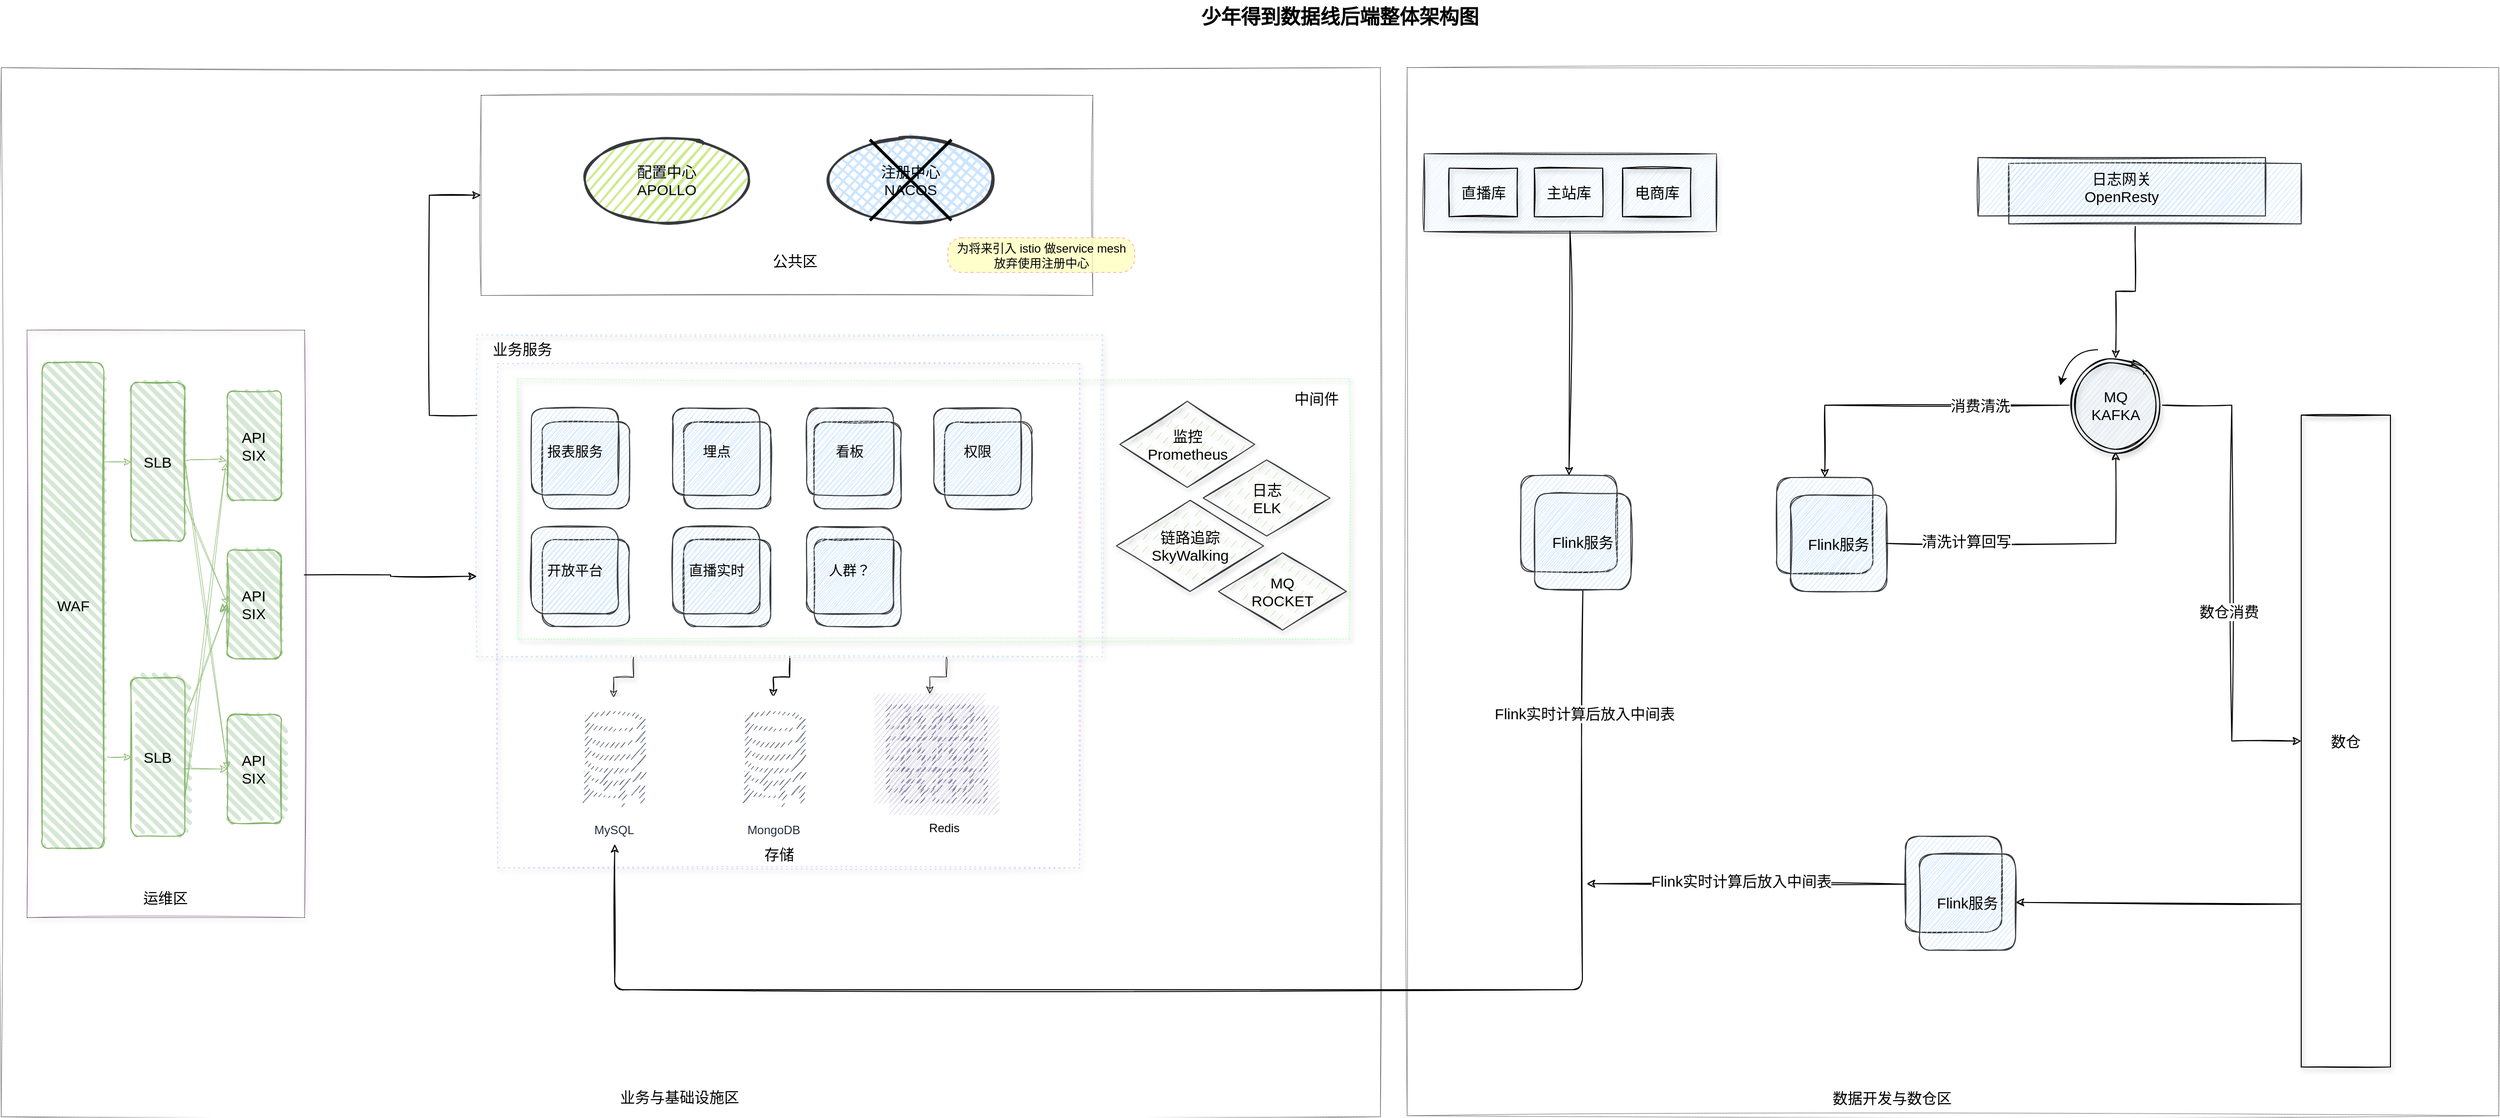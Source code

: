 <mxfile version="14.7.6" type="github">
  <diagram id="bKikSzmRIYnhMW0a-3qn" name="第 1 页">
    <mxGraphModel dx="926" dy="694" grid="0" gridSize="10" guides="1" tooltips="1" connect="1" arrows="1" fold="1" page="1" pageScale="1" pageWidth="3300" pageHeight="2339" background="#FFFFFF" math="0" shadow="0">
      <root>
        <mxCell id="0" />
        <mxCell id="1" parent="0" />
        <mxCell id="cCl6HdV207joJQTyjWyr-96" value="" style="rounded=0;whiteSpace=wrap;html=1;shadow=0;glass=0;dashed=1;dashPattern=1 2;sketch=1;fontSize=15;strokeColor=#000000;strokeWidth=0.5;fillColor=none;" vertex="1" parent="1">
          <mxGeometry x="28" y="132" width="1391" height="1059" as="geometry" />
        </mxCell>
        <mxCell id="cCl6HdV207joJQTyjWyr-97" value="" style="rounded=0;whiteSpace=wrap;html=1;shadow=0;glass=0;sketch=1;fontSize=15;strokeColor=#000000;strokeWidth=0.5;fillColor=none;dashed=1;dashPattern=1 2;" vertex="1" parent="1">
          <mxGeometry x="1446" y="132" width="1101" height="1058" as="geometry" />
        </mxCell>
        <mxCell id="cCl6HdV207joJQTyjWyr-98" value="" style="rounded=0;whiteSpace=wrap;html=1;shadow=1;sketch=1;fillColor=none;fontSize=14;dashed=1;perimeterSpacing=0;strokeWidth=1;dashPattern=1 4;strokeColor=#E5CCFF;" vertex="1" parent="1">
          <mxGeometry x="529" y="431" width="587" height="509" as="geometry" />
        </mxCell>
        <mxCell id="cCl6HdV207joJQTyjWyr-99" value="" style="rounded=0;whiteSpace=wrap;html=1;shadow=1;glass=0;dashed=1;dashPattern=1 2;sketch=1;fontSize=15;strokeWidth=1;fillColor=none;strokeColor=#CCFFCC;" vertex="1" parent="1">
          <mxGeometry x="549" y="446" width="839" height="263" as="geometry" />
        </mxCell>
        <mxCell id="cCl6HdV207joJQTyjWyr-100" value="" style="outlineConnect=0;strokeColor=#56517e;fillColor=#d0cee2;dashed=0;verticalLabelPosition=bottom;verticalAlign=top;align=center;html=1;fontSize=12;fontStyle=0;aspect=fixed;shape=mxgraph.aws4.resourceIcon;resIcon=mxgraph.aws4.instances_2;shadow=0;sketch=1;" vertex="1" parent="1">
          <mxGeometry x="909" y="764" width="111" height="111" as="geometry" />
        </mxCell>
        <mxCell id="cCl6HdV207joJQTyjWyr-101" style="edgeStyle=orthogonalEdgeStyle;rounded=0;sketch=1;orthogonalLoop=1;jettySize=auto;html=1;exitX=0.25;exitY=1;exitDx=0;exitDy=0;shadow=1;fontSize=15;strokeWidth=0.5;" edge="1" parent="1" source="cCl6HdV207joJQTyjWyr-105" target="cCl6HdV207joJQTyjWyr-140">
          <mxGeometry relative="1" as="geometry">
            <mxPoint x="686" y="773" as="sourcePoint" />
            <mxPoint x="686.5" y="960" as="targetPoint" />
          </mxGeometry>
        </mxCell>
        <mxCell id="cCl6HdV207joJQTyjWyr-102" style="edgeStyle=orthogonalEdgeStyle;rounded=0;sketch=1;orthogonalLoop=1;jettySize=auto;html=1;exitX=0.75;exitY=1;exitDx=0;exitDy=0;shadow=1;fontSize=15;strokeWidth=0.5;" edge="1" parent="1" source="cCl6HdV207joJQTyjWyr-105" target="cCl6HdV207joJQTyjWyr-100">
          <mxGeometry relative="1" as="geometry">
            <mxPoint x="960" y="773" as="sourcePoint" />
          </mxGeometry>
        </mxCell>
        <mxCell id="cCl6HdV207joJQTyjWyr-103" style="edgeStyle=orthogonalEdgeStyle;rounded=0;sketch=1;orthogonalLoop=1;jettySize=auto;html=1;exitX=0.5;exitY=1;exitDx=0;exitDy=0;shadow=0;fontSize=15;strokeWidth=1;" edge="1" parent="1" source="cCl6HdV207joJQTyjWyr-105" target="cCl6HdV207joJQTyjWyr-181">
          <mxGeometry relative="1" as="geometry" />
        </mxCell>
        <mxCell id="cCl6HdV207joJQTyjWyr-104" style="edgeStyle=orthogonalEdgeStyle;rounded=0;orthogonalLoop=1;jettySize=auto;html=1;exitX=0;exitY=0.25;exitDx=0;exitDy=0;entryX=0;entryY=0.5;entryDx=0;entryDy=0;sketch=1;" edge="1" parent="1" source="cCl6HdV207joJQTyjWyr-105" target="cCl6HdV207joJQTyjWyr-184">
          <mxGeometry relative="1" as="geometry">
            <Array as="points">
              <mxPoint x="460" y="483" />
              <mxPoint x="460" y="261" />
            </Array>
          </mxGeometry>
        </mxCell>
        <mxCell id="cCl6HdV207joJQTyjWyr-105" value="" style="rounded=0;whiteSpace=wrap;html=1;shadow=1;sketch=1;fillColor=none;fontSize=14;dashed=1;perimeterSpacing=0;strokeWidth=1;dashPattern=1 4;strokeColor=#CCE5FF;" vertex="1" parent="1">
          <mxGeometry x="508" y="402" width="631" height="325" as="geometry" />
        </mxCell>
        <mxCell id="cCl6HdV207joJQTyjWyr-106" value="" style="whiteSpace=wrap;html=1;aspect=fixed;rounded=1;shadow=0;glass=0;labelBackgroundColor=none;fillColor=#cce5ff;sketch=1;fontSize=14;strokeWidth=1;strokeColor=#36393d;" vertex="1" parent="1">
          <mxGeometry x="848.163" y="608.508" width="87.742" height="87.742" as="geometry" />
        </mxCell>
        <mxCell id="cCl6HdV207joJQTyjWyr-107" value="人群？" style="whiteSpace=wrap;html=1;aspect=fixed;rounded=1;shadow=0;glass=0;labelBackgroundColor=none;fillColor=#cce5ff;sketch=1;fontSize=14;strokeWidth=1;strokeColor=#36393d;" vertex="1" parent="1">
          <mxGeometry x="840.486" y="595.741" width="87.742" height="87.742" as="geometry" />
        </mxCell>
        <mxCell id="cCl6HdV207joJQTyjWyr-108" value="" style="whiteSpace=wrap;html=1;aspect=fixed;rounded=1;shadow=0;glass=0;labelBackgroundColor=none;fillColor=#cce5ff;sketch=1;fontSize=14;strokeWidth=1;strokeColor=#36393d;" vertex="1" parent="1">
          <mxGeometry x="716.55" y="608.508" width="87.742" height="87.742" as="geometry" />
        </mxCell>
        <mxCell id="cCl6HdV207joJQTyjWyr-109" value="" style="whiteSpace=wrap;html=1;aspect=fixed;rounded=1;shadow=0;glass=0;labelBackgroundColor=none;fillColor=#cce5ff;sketch=1;fontSize=14;strokeWidth=1;strokeColor=#36393d;" vertex="1" parent="1">
          <mxGeometry x="573.97" y="489.823" width="87.742" height="87.742" as="geometry" />
        </mxCell>
        <mxCell id="cCl6HdV207joJQTyjWyr-110" value="" style="whiteSpace=wrap;html=1;aspect=fixed;rounded=1;shadow=0;glass=0;labelBackgroundColor=none;fillColor=#cce5ff;sketch=1;fontSize=14;strokeWidth=1;strokeColor=#36393d;" vertex="1" parent="1">
          <mxGeometry x="848.163" y="489.823" width="87.742" height="87.742" as="geometry" />
        </mxCell>
        <mxCell id="cCl6HdV207joJQTyjWyr-111" value="" style="whiteSpace=wrap;html=1;aspect=fixed;rounded=1;shadow=0;glass=0;labelBackgroundColor=none;fillColor=#cce5ff;sketch=1;fontSize=14;strokeWidth=1;strokeColor=#36393d;" vertex="1" parent="1">
          <mxGeometry x="716.55" y="489.823" width="87.742" height="87.742" as="geometry" />
        </mxCell>
        <mxCell id="cCl6HdV207joJQTyjWyr-112" value="" style="whiteSpace=wrap;html=1;aspect=fixed;rounded=1;shadow=0;glass=0;labelBackgroundColor=none;fillColor=#cce5ff;sketch=1;fontSize=14;strokeWidth=1;strokeColor=#36393d;" vertex="1" parent="1">
          <mxGeometry x="979.776" y="489.823" width="87.742" height="87.742" as="geometry" />
        </mxCell>
        <mxCell id="cCl6HdV207joJQTyjWyr-113" value="报表服务" style="whiteSpace=wrap;html=1;aspect=fixed;rounded=1;shadow=0;glass=0;labelBackgroundColor=none;fillColor=#cce5ff;sketch=1;fontSize=14;strokeWidth=1;strokeColor=#36393d;" vertex="1" parent="1">
          <mxGeometry x="563.002" y="475.998" width="87.742" height="87.742" as="geometry" />
        </mxCell>
        <mxCell id="cCl6HdV207joJQTyjWyr-114" value="看板" style="whiteSpace=wrap;html=1;aspect=fixed;rounded=1;shadow=0;glass=0;labelBackgroundColor=none;fillColor=#cce5ff;sketch=1;fontSize=14;strokeWidth=1;strokeColor=#36393d;" vertex="1" parent="1">
          <mxGeometry x="840.486" y="475.998" width="87.742" height="87.742" as="geometry" />
        </mxCell>
        <mxCell id="cCl6HdV207joJQTyjWyr-115" value="埋点" style="whiteSpace=wrap;html=1;aspect=fixed;rounded=1;shadow=0;glass=0;labelBackgroundColor=none;fillColor=#cce5ff;sketch=1;fontSize=14;strokeWidth=1;strokeColor=#36393d;" vertex="1" parent="1">
          <mxGeometry x="705.583" y="475.998" width="87.742" height="87.742" as="geometry" />
        </mxCell>
        <mxCell id="cCl6HdV207joJQTyjWyr-116" value="权限" style="whiteSpace=wrap;html=1;aspect=fixed;rounded=1;shadow=0;glass=0;labelBackgroundColor=none;fillColor=#cce5ff;sketch=1;fontSize=14;strokeWidth=1;strokeColor=#36393d;" vertex="1" parent="1">
          <mxGeometry x="968.808" y="475.998" width="87.742" height="87.742" as="geometry" />
        </mxCell>
        <mxCell id="cCl6HdV207joJQTyjWyr-117" value="" style="whiteSpace=wrap;html=1;aspect=fixed;rounded=1;shadow=0;glass=0;labelBackgroundColor=none;fillColor=#cce5ff;sketch=1;fontSize=14;strokeWidth=1;strokeColor=#36393d;" vertex="1" parent="1">
          <mxGeometry x="573.97" y="608.508" width="87.742" height="87.742" as="geometry" />
        </mxCell>
        <mxCell id="cCl6HdV207joJQTyjWyr-118" value="开放平台" style="whiteSpace=wrap;html=1;aspect=fixed;rounded=1;shadow=0;glass=0;labelBackgroundColor=none;fillColor=#cce5ff;sketch=1;fontSize=14;strokeWidth=1;strokeColor=#36393d;" vertex="1" parent="1">
          <mxGeometry x="563.002" y="595.741" width="87.742" height="87.742" as="geometry" />
        </mxCell>
        <mxCell id="cCl6HdV207joJQTyjWyr-119" value="直播实时" style="whiteSpace=wrap;html=1;aspect=fixed;rounded=1;shadow=0;glass=0;labelBackgroundColor=none;fillColor=#cce5ff;sketch=1;fontSize=14;strokeWidth=1;strokeColor=#36393d;" vertex="1" parent="1">
          <mxGeometry x="705.583" y="595.741" width="87.742" height="87.742" as="geometry" />
        </mxCell>
        <mxCell id="cCl6HdV207joJQTyjWyr-120" style="edgeStyle=orthogonalEdgeStyle;rounded=0;sketch=1;orthogonalLoop=1;jettySize=auto;html=1;exitX=1;exitY=0.417;exitDx=0;exitDy=0;entryX=0;entryY=0.75;entryDx=0;entryDy=0;shadow=0;fontSize=15;strokeWidth=1;exitPerimeter=0;" edge="1" parent="1" source="cCl6HdV207joJQTyjWyr-121" target="cCl6HdV207joJQTyjWyr-105">
          <mxGeometry relative="1" as="geometry" />
        </mxCell>
        <mxCell id="cCl6HdV207joJQTyjWyr-121" value="" style="rounded=0;whiteSpace=wrap;html=1;sketch=1;fillColor=none;shadow=1;strokeWidth=0.5;strokeColor=#330033;dashed=1;dashPattern=1 2;" vertex="1" parent="1">
          <mxGeometry x="54" y="397" width="280" height="593" as="geometry" />
        </mxCell>
        <mxCell id="cCl6HdV207joJQTyjWyr-122" value="&lt;font style=&quot;font-size: 15px;&quot;&gt;WAF&lt;/font&gt;" style="rounded=1;whiteSpace=wrap;html=1;strokeWidth=1;fillWeight=4;hachureGap=8;hachureAngle=45;sketch=1;fillStyle=hachure;fontStyle=0;fontSize=15;fillColor=#d5e8d4;strokeColor=#82b366;" vertex="1" parent="1">
          <mxGeometry x="69.556" y="430" width="62.222" height="490" as="geometry" />
        </mxCell>
        <mxCell id="cCl6HdV207joJQTyjWyr-123" value="&lt;span style=&quot;font-size: 15px;&quot;&gt;SLB&lt;/span&gt;" style="rounded=1;whiteSpace=wrap;html=1;strokeWidth=1;fillWeight=4;hachureGap=8;hachureAngle=45;sketch=1;fillStyle=hachure;fontStyle=0;fontSize=15;fillColor=#d5e8d4;strokeColor=#82b366;" vertex="1" parent="1">
          <mxGeometry x="159" y="450" width="54.444" height="160" as="geometry" />
        </mxCell>
        <mxCell id="cCl6HdV207joJQTyjWyr-124" style="edgeStyle=none;rounded=0;sketch=1;orthogonalLoop=1;jettySize=auto;html=1;entryX=0;entryY=0.5;entryDx=0;entryDy=0;shadow=0;fontStyle=0;fontSize=15;fillColor=#d5e8d4;strokeColor=#82b366;strokeWidth=0.5;" edge="1" parent="1" target="cCl6HdV207joJQTyjWyr-123">
          <mxGeometry x="54" y="397" as="geometry">
            <mxPoint x="132" y="530" as="sourcePoint" />
            <Array as="points">
              <mxPoint x="131.778" y="530" />
            </Array>
          </mxGeometry>
        </mxCell>
        <mxCell id="cCl6HdV207joJQTyjWyr-125" style="rounded=0;sketch=1;orthogonalLoop=1;jettySize=auto;html=1;entryX=0;entryY=0.5;entryDx=0;entryDy=0;shadow=0;fontStyle=0;fontSize=15;fillColor=#d5e8d4;strokeColor=#82b366;strokeWidth=0.5;" edge="1" parent="1" target="cCl6HdV207joJQTyjWyr-135">
          <mxGeometry x="54" y="397" as="geometry">
            <mxPoint x="209.556" y="840" as="sourcePoint" />
          </mxGeometry>
        </mxCell>
        <mxCell id="cCl6HdV207joJQTyjWyr-126" value="&lt;span style=&quot;font-size: 15px;&quot;&gt;SLB&lt;/span&gt;" style="rounded=1;whiteSpace=wrap;html=1;strokeWidth=1;fillWeight=4;hachureGap=8;hachureAngle=45;sketch=1;fillStyle=hachure;fontStyle=0;fontSize=15;fillColor=#d5e8d4;strokeColor=#82b366;" vertex="1" parent="1">
          <mxGeometry x="159" y="748" width="54.444" height="160" as="geometry" />
        </mxCell>
        <mxCell id="cCl6HdV207joJQTyjWyr-127" style="edgeStyle=orthogonalEdgeStyle;rounded=0;sketch=1;orthogonalLoop=1;jettySize=auto;html=1;exitX=1.05;exitY=0.812;exitDx=0;exitDy=0;exitPerimeter=0;shadow=0;fontStyle=0;fontSize=15;fillColor=#d5e8d4;strokeColor=#82b366;strokeWidth=0.5;" edge="1" parent="1" source="cCl6HdV207joJQTyjWyr-122" target="cCl6HdV207joJQTyjWyr-126">
          <mxGeometry x="54" y="397" as="geometry" />
        </mxCell>
        <mxCell id="cCl6HdV207joJQTyjWyr-128" value="&lt;span style=&quot;font-size: 15px;&quot;&gt;API&lt;br style=&quot;font-size: 15px;&quot;&gt;SIX&lt;/span&gt;" style="rounded=1;whiteSpace=wrap;html=1;strokeWidth=1;fillWeight=4;hachureGap=8;hachureAngle=45;sketch=1;fillStyle=hachure;fontStyle=0;fontSize=15;fillColor=#d5e8d4;strokeColor=#82b366;" vertex="1" parent="1">
          <mxGeometry x="256.222" y="459" width="54.444" height="110" as="geometry" />
        </mxCell>
        <mxCell id="cCl6HdV207joJQTyjWyr-129" style="rounded=0;sketch=1;orthogonalLoop=1;jettySize=auto;html=1;entryX=-0.02;entryY=0.636;entryDx=0;entryDy=0;entryPerimeter=0;shadow=0;fontStyle=0;fontSize=15;fillColor=#d5e8d4;strokeColor=#82b366;strokeWidth=0.5;" edge="1" parent="1" source="cCl6HdV207joJQTyjWyr-123" target="cCl6HdV207joJQTyjWyr-128">
          <mxGeometry x="54" y="397" as="geometry">
            <mxPoint x="264" y="570" as="sourcePoint" />
            <Array as="points">
              <mxPoint x="248.444" y="527" />
            </Array>
          </mxGeometry>
        </mxCell>
        <mxCell id="cCl6HdV207joJQTyjWyr-130" style="rounded=0;sketch=1;orthogonalLoop=1;jettySize=auto;html=1;exitX=1;exitY=0.75;exitDx=0;exitDy=0;entryX=-0.029;entryY=0.66;entryDx=0;entryDy=0;entryPerimeter=0;shadow=0;fontStyle=0;fontSize=15;fillColor=#d5e8d4;strokeColor=#82b366;strokeWidth=0.5;" edge="1" parent="1" source="cCl6HdV207joJQTyjWyr-126" target="cCl6HdV207joJQTyjWyr-128">
          <mxGeometry x="54" y="397" as="geometry" />
        </mxCell>
        <mxCell id="cCl6HdV207joJQTyjWyr-131" style="rounded=0;sketch=1;orthogonalLoop=1;jettySize=auto;html=1;exitX=0;exitY=0.5;exitDx=0;exitDy=0;shadow=1;fontStyle=0;fontSize=15;strokeWidth=1;fillColor=#d5e8d4;strokeColor=#82b366;" edge="1" parent="1" source="cCl6HdV207joJQTyjWyr-132">
          <mxGeometry x="54" y="397" as="geometry">
            <mxPoint x="248.444" y="682" as="targetPoint" />
          </mxGeometry>
        </mxCell>
        <mxCell id="cCl6HdV207joJQTyjWyr-132" value="&lt;span style=&quot;font-size: 15px;&quot;&gt;API&lt;br style=&quot;font-size: 15px;&quot;&gt;SIX&lt;/span&gt;" style="rounded=1;whiteSpace=wrap;html=1;strokeWidth=1;fillWeight=4;hachureGap=8;hachureAngle=45;sketch=1;fillStyle=hachure;fontStyle=0;fontSize=15;fillColor=#d5e8d4;strokeColor=#82b366;" vertex="1" parent="1">
          <mxGeometry x="256.222" y="619" width="54.444" height="110" as="geometry" />
        </mxCell>
        <mxCell id="cCl6HdV207joJQTyjWyr-133" style="rounded=0;sketch=1;orthogonalLoop=1;jettySize=auto;html=1;exitX=1;exitY=0.75;exitDx=0;exitDy=0;entryX=0;entryY=0.5;entryDx=0;entryDy=0;shadow=0;fontStyle=0;fontSize=15;fillColor=#d5e8d4;strokeColor=#82b366;strokeWidth=0.5;" edge="1" parent="1" source="cCl6HdV207joJQTyjWyr-123" target="cCl6HdV207joJQTyjWyr-132">
          <mxGeometry x="54" y="397" as="geometry" />
        </mxCell>
        <mxCell id="cCl6HdV207joJQTyjWyr-134" style="rounded=0;sketch=1;orthogonalLoop=1;jettySize=auto;html=1;exitX=1;exitY=0.25;exitDx=0;exitDy=0;entryX=0;entryY=0.5;entryDx=0;entryDy=0;shadow=0;fontStyle=0;fontSize=15;fillColor=#d5e8d4;strokeColor=#82b366;strokeWidth=0.5;" edge="1" parent="1" source="cCl6HdV207joJQTyjWyr-126" target="cCl6HdV207joJQTyjWyr-132">
          <mxGeometry x="54" y="397" as="geometry" />
        </mxCell>
        <mxCell id="cCl6HdV207joJQTyjWyr-135" value="&lt;span style=&quot;font-size: 15px;&quot;&gt;API&lt;br style=&quot;font-size: 15px;&quot;&gt;SIX&lt;/span&gt;" style="rounded=1;whiteSpace=wrap;html=1;strokeWidth=1;fillWeight=4;hachureGap=8;hachureAngle=45;sketch=1;fillStyle=hachure;fontStyle=0;fontSize=15;fillColor=#d5e8d4;strokeColor=#82b366;" vertex="1" parent="1">
          <mxGeometry x="256.222" y="785" width="54.444" height="110" as="geometry" />
        </mxCell>
        <mxCell id="cCl6HdV207joJQTyjWyr-136" style="rounded=0;sketch=1;orthogonalLoop=1;jettySize=auto;html=1;exitX=1;exitY=0.5;exitDx=0;exitDy=0;entryX=0;entryY=0.5;entryDx=0;entryDy=0;shadow=0;fontStyle=0;fontSize=15;fillColor=#d5e8d4;strokeColor=#82b366;strokeWidth=0.5;" edge="1" parent="1" source="cCl6HdV207joJQTyjWyr-123" target="cCl6HdV207joJQTyjWyr-135">
          <mxGeometry x="54" y="397" as="geometry" />
        </mxCell>
        <mxCell id="cCl6HdV207joJQTyjWyr-137" value="运维区" style="text;html=1;strokeColor=none;fillColor=none;align=center;verticalAlign=middle;whiteSpace=wrap;rounded=0;shadow=1;sketch=1;fontStyle=0;fontSize=15;" vertex="1" parent="1">
          <mxGeometry x="166.778" y="960" width="54.444" height="20" as="geometry" />
        </mxCell>
        <mxCell id="cCl6HdV207joJQTyjWyr-138" value="业务服务" style="text;html=1;fillColor=none;align=center;verticalAlign=middle;whiteSpace=wrap;rounded=0;shadow=0;sketch=0;fontSize=15;strokeWidth=1;" vertex="1" parent="1">
          <mxGeometry x="512" y="406" width="84" height="20" as="geometry" />
        </mxCell>
        <mxCell id="cCl6HdV207joJQTyjWyr-139" value="Redis" style="outlineConnect=0;strokeColor=#56517e;fillColor=#d0cee2;dashed=0;verticalLabelPosition=bottom;verticalAlign=top;align=center;html=1;fontSize=12;fontStyle=0;aspect=fixed;shape=mxgraph.aws4.resourceIcon;resIcon=mxgraph.aws4.instances_2;shadow=0;sketch=1;" vertex="1" parent="1">
          <mxGeometry x="924" y="776" width="110" height="110" as="geometry" />
        </mxCell>
        <mxCell id="cCl6HdV207joJQTyjWyr-140" value="MySQL" style="outlineConnect=0;fontColor=#232F3E;gradientColor=none;strokeColor=#232F3E;fillColor=#ffffff;dashed=0;verticalLabelPosition=bottom;verticalAlign=top;align=center;html=1;fontSize=12;fontStyle=0;aspect=fixed;shape=mxgraph.aws4.resourceIcon;resIcon=mxgraph.aws4.database_migration_workflow_job;shadow=0;glass=0;dashPattern=1 2;sketch=1;" vertex="1" parent="1">
          <mxGeometry x="585.58" y="768" width="120" height="120" as="geometry" />
        </mxCell>
        <mxCell id="cCl6HdV207joJQTyjWyr-141" value="存储" style="text;html=1;strokeColor=none;fillColor=none;align=center;verticalAlign=middle;whiteSpace=wrap;rounded=0;shadow=1;glass=0;dashed=1;dashPattern=1 2;sketch=1;fontSize=15;" vertex="1" parent="1">
          <mxGeometry x="792.82" y="916" width="40" height="20" as="geometry" />
        </mxCell>
        <mxCell id="cCl6HdV207joJQTyjWyr-142" value="中间件" style="text;html=1;strokeColor=none;fillColor=none;align=center;verticalAlign=middle;whiteSpace=wrap;rounded=0;shadow=1;glass=0;dashed=1;dashPattern=1 2;sketch=1;fontSize=15;" vertex="1" parent="1">
          <mxGeometry x="1328" y="456" width="54" height="20" as="geometry" />
        </mxCell>
        <mxCell id="cCl6HdV207joJQTyjWyr-143" value="监控&lt;br&gt;Prometheus" style="rhombus;whiteSpace=wrap;html=1;strokeWidth=1;fillWeight=-1;hachureGap=8;fillStyle=dashed;sketch=1;shadow=1;glass=0;fontSize=15;strokeColor=#36393d;fillColor=#B9E0A5;" vertex="1" parent="1">
          <mxGeometry x="1156.5" y="469" width="136" height="87" as="geometry" />
        </mxCell>
        <mxCell id="cCl6HdV207joJQTyjWyr-144" value="日志&lt;br&gt;ELK" style="rhombus;whiteSpace=wrap;html=1;strokeWidth=1;fillWeight=-1;hachureGap=8;fillStyle=dashed;sketch=1;shadow=1;glass=0;fontSize=15;strokeColor=#36393d;fillColor=#B9E0A5;" vertex="1" parent="1">
          <mxGeometry x="1240.5" y="528.26" width="128" height="76.74" as="geometry" />
        </mxCell>
        <mxCell id="cCl6HdV207joJQTyjWyr-145" value="链路追踪&lt;br&gt;SkyWalking" style="rhombus;whiteSpace=wrap;html=1;strokeWidth=1;fillWeight=-1;hachureGap=8;fillStyle=dashed;sketch=1;shadow=1;glass=0;fontSize=15;strokeColor=#36393d;fillColor=#B9E0A5;" vertex="1" parent="1">
          <mxGeometry x="1153" y="569" width="148.5" height="92" as="geometry" />
        </mxCell>
        <mxCell id="cCl6HdV207joJQTyjWyr-146" value="业务与基础设施区" style="text;html=1;strokeColor=none;fillColor=none;align=center;verticalAlign=middle;whiteSpace=wrap;rounded=0;shadow=0;glass=0;dashed=1;dashPattern=1 2;sketch=1;fontSize=15;" vertex="1" parent="1">
          <mxGeometry x="644" y="1162" width="137.45" height="17" as="geometry" />
        </mxCell>
        <mxCell id="cCl6HdV207joJQTyjWyr-147" style="edgeStyle=orthogonalEdgeStyle;rounded=0;sketch=1;orthogonalLoop=1;jettySize=auto;html=1;shadow=0;fontSize=15;strokeWidth=1;entryX=0.5;entryY=0;entryDx=0;entryDy=0;exitX=0.433;exitY=1.041;exitDx=0;exitDy=0;exitPerimeter=0;" edge="1" parent="1" source="cCl6HdV207joJQTyjWyr-164" target="cCl6HdV207joJQTyjWyr-152">
          <mxGeometry relative="1" as="geometry">
            <mxPoint x="2097.857" y="378.286" as="targetPoint" />
            <mxPoint x="2063" y="340" as="sourcePoint" />
          </mxGeometry>
        </mxCell>
        <mxCell id="cCl6HdV207joJQTyjWyr-148" style="edgeStyle=orthogonalEdgeStyle;rounded=0;sketch=1;orthogonalLoop=1;jettySize=auto;html=1;exitX=0;exitY=0.5;exitDx=0;exitDy=0;shadow=0;fontSize=15;strokeWidth=1;entryX=0.5;entryY=0;entryDx=0;entryDy=0;" edge="1" parent="1" source="cCl6HdV207joJQTyjWyr-152" target="cCl6HdV207joJQTyjWyr-154">
          <mxGeometry relative="1" as="geometry">
            <mxPoint x="2004" y="617" as="targetPoint" />
          </mxGeometry>
        </mxCell>
        <mxCell id="cCl6HdV207joJQTyjWyr-149" value="消费清洗" style="edgeLabel;html=1;align=center;verticalAlign=middle;resizable=0;points=[];fontSize=15;" vertex="1" connectable="0" parent="cCl6HdV207joJQTyjWyr-148">
          <mxGeometry x="-0.238" y="1" relative="1" as="geometry">
            <mxPoint x="31" y="-1" as="offset" />
          </mxGeometry>
        </mxCell>
        <mxCell id="cCl6HdV207joJQTyjWyr-150" style="edgeStyle=orthogonalEdgeStyle;rounded=0;sketch=1;orthogonalLoop=1;jettySize=auto;html=1;exitX=1;exitY=0.5;exitDx=0;exitDy=0;entryX=0;entryY=0.5;entryDx=0;entryDy=0;shadow=0;fontSize=15;strokeWidth=1;" edge="1" parent="1" source="cCl6HdV207joJQTyjWyr-152" target="cCl6HdV207joJQTyjWyr-159">
          <mxGeometry relative="1" as="geometry" />
        </mxCell>
        <mxCell id="cCl6HdV207joJQTyjWyr-151" value="数仓消费" style="edgeLabel;html=1;align=center;verticalAlign=middle;resizable=0;points=[];fontSize=15;" vertex="1" connectable="0" parent="cCl6HdV207joJQTyjWyr-150">
          <mxGeometry x="0.35" y="-2" relative="1" as="geometry">
            <mxPoint x="-1" y="-46" as="offset" />
          </mxGeometry>
        </mxCell>
        <mxCell id="cCl6HdV207joJQTyjWyr-152" value="MQ&lt;br&gt;KAFKA" style="ellipse;shape=doubleEllipse;whiteSpace=wrap;html=1;aspect=fixed;shadow=1;glass=0;sketch=1;fontSize=15;strokeWidth=1;fillColor=#cce5ff;" vertex="1" parent="1">
          <mxGeometry x="2114" y="426" width="94" height="94" as="geometry" />
        </mxCell>
        <mxCell id="cCl6HdV207joJQTyjWyr-153" value="" style="group" vertex="1" connectable="0" parent="1">
          <mxGeometry x="1819" y="546" width="111" height="115" as="geometry" />
        </mxCell>
        <mxCell id="cCl6HdV207joJQTyjWyr-154" value="" style="whiteSpace=wrap;html=1;aspect=fixed;rounded=1;shadow=0;glass=0;labelBackgroundColor=none;strokeColor=#36393d;fillColor=#cce5ff;sketch=1;" vertex="1" parent="cCl6HdV207joJQTyjWyr-153">
          <mxGeometry width="97" height="97" as="geometry" />
        </mxCell>
        <mxCell id="cCl6HdV207joJQTyjWyr-155" value="&lt;font style=&quot;font-size: 15px&quot;&gt;Flink服务&lt;/font&gt;" style="whiteSpace=wrap;html=1;aspect=fixed;rounded=1;shadow=0;glass=0;labelBackgroundColor=none;strokeColor=#36393d;fillColor=#cce5ff;sketch=1;" vertex="1" parent="cCl6HdV207joJQTyjWyr-153">
          <mxGeometry x="14" y="18" width="97" height="97" as="geometry" />
        </mxCell>
        <mxCell id="cCl6HdV207joJQTyjWyr-156" style="edgeStyle=orthogonalEdgeStyle;rounded=0;sketch=1;orthogonalLoop=1;jettySize=auto;html=1;exitX=1;exitY=0.5;exitDx=0;exitDy=0;shadow=0;fontSize=15;strokeWidth=1;entryX=0.5;entryY=1;entryDx=0;entryDy=0;" edge="1" parent="1" source="cCl6HdV207joJQTyjWyr-155" target="cCl6HdV207joJQTyjWyr-152">
          <mxGeometry relative="1" as="geometry">
            <mxPoint x="2184" y="477" as="targetPoint" />
          </mxGeometry>
        </mxCell>
        <mxCell id="cCl6HdV207joJQTyjWyr-157" value="清洗计算回写" style="edgeLabel;html=1;align=center;verticalAlign=middle;resizable=0;points=[];fontSize=15;" vertex="1" connectable="0" parent="cCl6HdV207joJQTyjWyr-156">
          <mxGeometry x="-0.44" y="4" relative="1" as="geometry">
            <mxPoint x="-11" y="1" as="offset" />
          </mxGeometry>
        </mxCell>
        <mxCell id="cCl6HdV207joJQTyjWyr-158" style="edgeStyle=none;rounded=0;sketch=1;orthogonalLoop=1;jettySize=auto;html=1;exitX=0;exitY=0.75;exitDx=0;exitDy=0;shadow=0;fontSize=15;strokeWidth=1;" edge="1" parent="1" source="cCl6HdV207joJQTyjWyr-159" target="cCl6HdV207joJQTyjWyr-178">
          <mxGeometry relative="1" as="geometry">
            <mxPoint x="1930.206" y="942.845" as="targetPoint" />
          </mxGeometry>
        </mxCell>
        <mxCell id="cCl6HdV207joJQTyjWyr-159" value="数仓" style="rounded=0;whiteSpace=wrap;html=1;shadow=1;glass=0;sketch=1;fontSize=15;strokeColor=#000000;strokeWidth=1;fillColor=none;" vertex="1" parent="1">
          <mxGeometry x="2348" y="483" width="90" height="658" as="geometry" />
        </mxCell>
        <mxCell id="cCl6HdV207joJQTyjWyr-160" value="" style="curved=1;endArrow=classic;html=1;shadow=0;fontSize=15;strokeWidth=1;" edge="1" parent="1">
          <mxGeometry width="50" height="50" relative="1" as="geometry">
            <mxPoint x="2143" y="417" as="sourcePoint" />
            <mxPoint x="2105" y="453" as="targetPoint" />
            <Array as="points">
              <mxPoint x="2115" y="417" />
            </Array>
          </mxGeometry>
        </mxCell>
        <mxCell id="cCl6HdV207joJQTyjWyr-161" value="" style="endArrow=classic;html=1;shadow=0;fontSize=15;strokeWidth=1;exitX=0.5;exitY=1;exitDx=0;exitDy=0;sketch=1;" edge="1" parent="1" source="cCl6HdV207joJQTyjWyr-175">
          <mxGeometry width="50" height="50" relative="1" as="geometry">
            <mxPoint x="1874" y="678" as="sourcePoint" />
            <mxPoint x="647" y="916" as="targetPoint" />
            <Array as="points">
              <mxPoint x="1623" y="1063" />
              <mxPoint x="647" y="1063" />
            </Array>
          </mxGeometry>
        </mxCell>
        <mxCell id="cCl6HdV207joJQTyjWyr-162" value="Flink实时计算后放入中间表" style="edgeLabel;html=1;align=center;verticalAlign=middle;resizable=0;points=[];fontSize=15;" vertex="1" connectable="0" parent="cCl6HdV207joJQTyjWyr-161">
          <mxGeometry x="-0.837" y="1" relative="1" as="geometry">
            <mxPoint as="offset" />
          </mxGeometry>
        </mxCell>
        <mxCell id="cCl6HdV207joJQTyjWyr-163" value="" style="group" vertex="1" connectable="0" parent="1">
          <mxGeometry x="2022" y="215" width="326" height="75" as="geometry" />
        </mxCell>
        <mxCell id="cCl6HdV207joJQTyjWyr-164" value="" style="rounded=0;whiteSpace=wrap;html=1;shadow=0;glass=0;sketch=1;fontSize=15;strokeColor=#36393d;strokeWidth=1;fillColor=#cce5ff;" vertex="1" parent="cCl6HdV207joJQTyjWyr-163">
          <mxGeometry x="31" y="14" width="295" height="61" as="geometry" />
        </mxCell>
        <mxCell id="cCl6HdV207joJQTyjWyr-165" value="日志网关&lt;br&gt;OpenResty" style="rounded=0;whiteSpace=wrap;html=1;shadow=0;glass=0;sketch=1;fontSize=15;strokeColor=#36393d;strokeWidth=1;fillColor=#cce5ff;" vertex="1" parent="cCl6HdV207joJQTyjWyr-163">
          <mxGeometry y="8" width="290" height="59" as="geometry" />
        </mxCell>
        <mxCell id="cCl6HdV207joJQTyjWyr-166" value="" style="group;fillColor=#cce5ff;strokeColor=#36393d;sketch=1;shadow=0;strokeWidth=0.5;fillStyle=hachure;" vertex="1" connectable="0" parent="1">
          <mxGeometry x="1463" y="219" width="295" height="78.5" as="geometry" />
        </mxCell>
        <mxCell id="cCl6HdV207joJQTyjWyr-167" value="" style="group" vertex="1" connectable="0" parent="cCl6HdV207joJQTyjWyr-166">
          <mxGeometry x="25.5" y="14.75" width="244" height="49" as="geometry" />
        </mxCell>
        <mxCell id="cCl6HdV207joJQTyjWyr-168" value="直播库" style="rounded=0;whiteSpace=wrap;html=1;shadow=1;glass=0;sketch=1;fontSize=15;strokeColor=#000000;strokeWidth=1;fillColor=none;" vertex="1" parent="cCl6HdV207joJQTyjWyr-167">
          <mxGeometry width="69" height="49" as="geometry" />
        </mxCell>
        <mxCell id="cCl6HdV207joJQTyjWyr-169" value="主站库" style="rounded=0;whiteSpace=wrap;html=1;shadow=1;glass=0;sketch=1;fontSize=15;strokeColor=#000000;strokeWidth=1;fillColor=none;" vertex="1" parent="cCl6HdV207joJQTyjWyr-167">
          <mxGeometry x="86" width="69" height="49" as="geometry" />
        </mxCell>
        <mxCell id="cCl6HdV207joJQTyjWyr-170" value="电商库" style="rounded=0;whiteSpace=wrap;html=1;shadow=1;glass=0;sketch=1;fontSize=15;strokeColor=#000000;strokeWidth=1;fillColor=none;" vertex="1" parent="cCl6HdV207joJQTyjWyr-167">
          <mxGeometry x="175" width="69" height="49" as="geometry" />
        </mxCell>
        <mxCell id="cCl6HdV207joJQTyjWyr-171" value="" style="rounded=0;whiteSpace=wrap;html=1;shadow=1;glass=0;sketch=1;fontSize=15;strokeColor=#000000;strokeWidth=0.5;fillColor=none;" vertex="1" parent="cCl6HdV207joJQTyjWyr-166">
          <mxGeometry width="295" height="78.5" as="geometry" />
        </mxCell>
        <mxCell id="cCl6HdV207joJQTyjWyr-172" style="rounded=0;sketch=1;orthogonalLoop=1;jettySize=auto;html=1;exitX=0.5;exitY=1;exitDx=0;exitDy=0;shadow=0;fontSize=15;strokeWidth=1;entryX=0.5;entryY=0;entryDx=0;entryDy=0;" edge="1" parent="1" source="cCl6HdV207joJQTyjWyr-171" target="cCl6HdV207joJQTyjWyr-174">
          <mxGeometry relative="1" as="geometry">
            <mxPoint x="1572" y="627" as="targetPoint" />
          </mxGeometry>
        </mxCell>
        <mxCell id="cCl6HdV207joJQTyjWyr-173" value="" style="group" vertex="1" connectable="0" parent="1">
          <mxGeometry x="1561" y="544" width="111" height="115" as="geometry" />
        </mxCell>
        <mxCell id="cCl6HdV207joJQTyjWyr-174" value="" style="whiteSpace=wrap;html=1;aspect=fixed;rounded=1;shadow=0;glass=0;labelBackgroundColor=none;strokeColor=#36393d;fillColor=#cce5ff;sketch=1;" vertex="1" parent="cCl6HdV207joJQTyjWyr-173">
          <mxGeometry width="97" height="97" as="geometry" />
        </mxCell>
        <mxCell id="cCl6HdV207joJQTyjWyr-175" value="&lt;font style=&quot;font-size: 15px&quot;&gt;Flink服务&lt;/font&gt;" style="whiteSpace=wrap;html=1;aspect=fixed;rounded=1;shadow=0;glass=0;labelBackgroundColor=none;strokeColor=#36393d;fillColor=#cce5ff;sketch=1;" vertex="1" parent="cCl6HdV207joJQTyjWyr-173">
          <mxGeometry x="14" y="18" width="97" height="97" as="geometry" />
        </mxCell>
        <mxCell id="cCl6HdV207joJQTyjWyr-176" value="" style="group" vertex="1" connectable="0" parent="1">
          <mxGeometry x="1949" y="908" width="111" height="115" as="geometry" />
        </mxCell>
        <mxCell id="cCl6HdV207joJQTyjWyr-177" value="" style="whiteSpace=wrap;html=1;aspect=fixed;rounded=1;shadow=0;glass=0;labelBackgroundColor=none;strokeColor=#36393d;fillColor=#cce5ff;sketch=1;" vertex="1" parent="cCl6HdV207joJQTyjWyr-176">
          <mxGeometry width="97" height="97" as="geometry" />
        </mxCell>
        <mxCell id="cCl6HdV207joJQTyjWyr-178" value="&lt;font style=&quot;font-size: 15px&quot;&gt;Flink服务&lt;/font&gt;" style="whiteSpace=wrap;html=1;aspect=fixed;rounded=1;shadow=0;glass=0;labelBackgroundColor=none;strokeColor=#36393d;fillColor=#cce5ff;sketch=1;" vertex="1" parent="cCl6HdV207joJQTyjWyr-176">
          <mxGeometry x="14" y="18" width="97" height="97" as="geometry" />
        </mxCell>
        <mxCell id="cCl6HdV207joJQTyjWyr-179" style="edgeStyle=none;rounded=0;sketch=1;orthogonalLoop=1;jettySize=auto;html=1;exitX=0;exitY=0.5;exitDx=0;exitDy=0;shadow=0;fontSize=15;strokeWidth=1;" edge="1" parent="1" source="cCl6HdV207joJQTyjWyr-177">
          <mxGeometry relative="1" as="geometry">
            <mxPoint x="1627.349" y="956" as="targetPoint" />
          </mxGeometry>
        </mxCell>
        <mxCell id="cCl6HdV207joJQTyjWyr-180" value="Flink实时计算后放入中间表" style="edgeLabel;html=1;align=center;verticalAlign=middle;resizable=0;points=[];fontSize=15;" vertex="1" connectable="0" parent="cCl6HdV207joJQTyjWyr-179">
          <mxGeometry x="-0.171" y="-5" relative="1" as="geometry">
            <mxPoint x="-33" y="1" as="offset" />
          </mxGeometry>
        </mxCell>
        <mxCell id="cCl6HdV207joJQTyjWyr-181" value="MongoDB" style="outlineConnect=0;fontColor=#232F3E;gradientColor=none;strokeColor=#232F3E;fillColor=#ffffff;dashed=0;verticalLabelPosition=bottom;verticalAlign=top;align=center;html=1;fontSize=12;fontStyle=0;aspect=fixed;shape=mxgraph.aws4.resourceIcon;resIcon=mxgraph.aws4.database_migration_workflow_job;shadow=0;glass=0;dashPattern=1 2;sketch=1;" vertex="1" parent="1">
          <mxGeometry x="747" y="768" width="120" height="120" as="geometry" />
        </mxCell>
        <mxCell id="cCl6HdV207joJQTyjWyr-182" value="MQ&lt;br&gt;ROCKET" style="rhombus;whiteSpace=wrap;html=1;strokeWidth=1;fillWeight=-1;hachureGap=8;fillStyle=dashed;sketch=1;shadow=1;glass=0;fontSize=15;strokeColor=#36393d;fillColor=#B9E0A5;" vertex="1" parent="1">
          <mxGeometry x="1256" y="622" width="129" height="78" as="geometry" />
        </mxCell>
        <mxCell id="cCl6HdV207joJQTyjWyr-183" value="" style="group" vertex="1" connectable="0" parent="1">
          <mxGeometry x="512" y="160" width="659.5" height="202" as="geometry" />
        </mxCell>
        <mxCell id="cCl6HdV207joJQTyjWyr-184" value="" style="rounded=0;whiteSpace=wrap;html=1;shadow=0;glass=0;sketch=1;fontSize=15;strokeWidth=0.5;fillColor=none;dashed=1;dashPattern=1 2;" vertex="1" parent="cCl6HdV207joJQTyjWyr-183">
          <mxGeometry width="617" height="202" as="geometry" />
        </mxCell>
        <mxCell id="cCl6HdV207joJQTyjWyr-185" value="&lt;font color=&quot;#030914&quot; style=&quot;font-size: 15px&quot;&gt;注册中心&lt;br&gt;NACOS&lt;br&gt;&lt;/font&gt;" style="ellipse;whiteSpace=wrap;html=1;strokeWidth=2;fillWeight=2;hachureGap=8;fillStyle=cross-hatch;sketch=1;shadow=0;fontSize=15;strokeColor=#36393d;fillColor=#CCE5FF;" vertex="1" parent="cCl6HdV207joJQTyjWyr-183">
          <mxGeometry x="347" y="45" width="173" height="82" as="geometry" />
        </mxCell>
        <mxCell id="cCl6HdV207joJQTyjWyr-186" value="&lt;font color=&quot;#030914&quot; style=&quot;font-size: 15px&quot;&gt;配置中心&lt;br&gt;APOLLO&lt;/font&gt;" style="ellipse;whiteSpace=wrap;html=1;strokeWidth=2;fillWeight=2;hachureGap=8;fillStyle=dots;sketch=1;shadow=0;fontSize=15;fillColor=#cdeb8b;strokeColor=#36393d;" vertex="1" parent="cCl6HdV207joJQTyjWyr-183">
          <mxGeometry x="101" y="45" width="173" height="82" as="geometry" />
        </mxCell>
        <mxCell id="cCl6HdV207joJQTyjWyr-187" value="公共区" style="text;html=1;strokeColor=none;fillColor=none;align=center;verticalAlign=middle;whiteSpace=wrap;rounded=0;shadow=0;glass=0;dashed=1;dashPattern=1 2;sketch=1;fontSize=15;" vertex="1" parent="cCl6HdV207joJQTyjWyr-183">
          <mxGeometry x="293.0" y="155" width="47.78" height="24" as="geometry" />
        </mxCell>
        <mxCell id="cCl6HdV207joJQTyjWyr-188" value="" style="shape=umlDestroy;whiteSpace=wrap;html=1;strokeWidth=3;fillColor=#CCE5FF;" vertex="1" parent="cCl6HdV207joJQTyjWyr-183">
          <mxGeometry x="392.33" y="45" width="82.34" height="81.5" as="geometry" />
        </mxCell>
        <mxCell id="cCl6HdV207joJQTyjWyr-189" value="为将来引入 istio 做service mesh&lt;br&gt;放弃使用注册中心" style="rounded=1;whiteSpace=wrap;html=1;arcSize=40;fontColor=#000000;fillColor=#ffffc0;strokeColor=#FFA8AE;dashed=1;opacity=80;" vertex="1" parent="cCl6HdV207joJQTyjWyr-183">
          <mxGeometry x="471" y="144" width="188.5" height="35" as="geometry" />
        </mxCell>
        <mxCell id="cCl6HdV207joJQTyjWyr-190" value="&lt;font style=&quot;font-size: 20px;&quot;&gt;少年得到数据线后端整体架构图&lt;/font&gt;" style="text;html=1;strokeColor=none;fillColor=none;align=center;verticalAlign=middle;whiteSpace=wrap;rounded=0;dashed=1;opacity=80;fontStyle=1;fontSize=20;" vertex="1" parent="1">
          <mxGeometry x="1225" y="64" width="307" height="31" as="geometry" />
        </mxCell>
        <mxCell id="cCl6HdV207joJQTyjWyr-191" value="数据开发与数仓区" style="text;html=1;strokeColor=none;fillColor=none;align=center;verticalAlign=middle;whiteSpace=wrap;rounded=0;fontSize=15;" vertex="1" parent="1">
          <mxGeometry x="1836" y="1162" width="199" height="19" as="geometry" />
        </mxCell>
      </root>
    </mxGraphModel>
  </diagram>
</mxfile>
